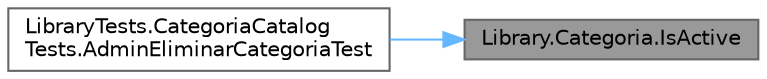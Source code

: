 digraph "Library.Categoria.IsActive"
{
 // INTERACTIVE_SVG=YES
 // LATEX_PDF_SIZE
  bgcolor="transparent";
  edge [fontname=Helvetica,fontsize=10,labelfontname=Helvetica,labelfontsize=10];
  node [fontname=Helvetica,fontsize=10,shape=box,height=0.2,width=0.4];
  rankdir="RL";
  Node1 [label="Library.Categoria.IsActive",height=0.2,width=0.4,color="gray40", fillcolor="grey60", style="filled", fontcolor="black",tooltip="Método que verifica si una categoría está activa."];
  Node1 -> Node2 [dir="back",color="steelblue1",style="solid"];
  Node2 [label="LibraryTests.CategoriaCatalog\lTests.AdminEliminarCategoriaTest",height=0.2,width=0.4,color="grey40", fillcolor="white", style="filled",URL="$classLibraryTests_1_1CategoriaCatalogTests.html#a5c93a6aadec1d2d8bfdd46a2e41d4514",tooltip="Test para cuando se elimina una categoría"];
}
